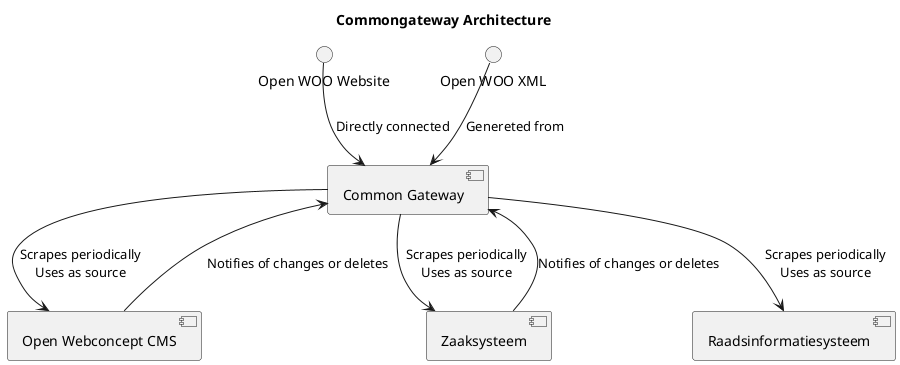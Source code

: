 @startuml
title Commongateway Architecture

' User Interface Component
interface "Open WOO Website" as Website
interface "Open WOO XML" as Harvester

' Backend Components
component "Open Webconcept CMS" as CMS
component "Common Gateway" as Gateway
component "Zaaksysteem" as Zaaksysteem
component "Raadsinformatiesysteem" as Raadsinfo

' Relationships
Website -down-> Gateway : Directly connected
Harvester -down-> Gateway : Genereted from
Gateway -down-> CMS : Scrapes periodically\nUses as source
Gateway -down-> Zaaksysteem : Scrapes periodically\nUses as source
Gateway -down-> Raadsinfo : Scrapes periodically\nUses as source

' Notifications
CMS -up-> Gateway : Notifies of changes or deletes
Zaaksysteem -up-> Gateway : Notifies of changes or deletes

@enduml